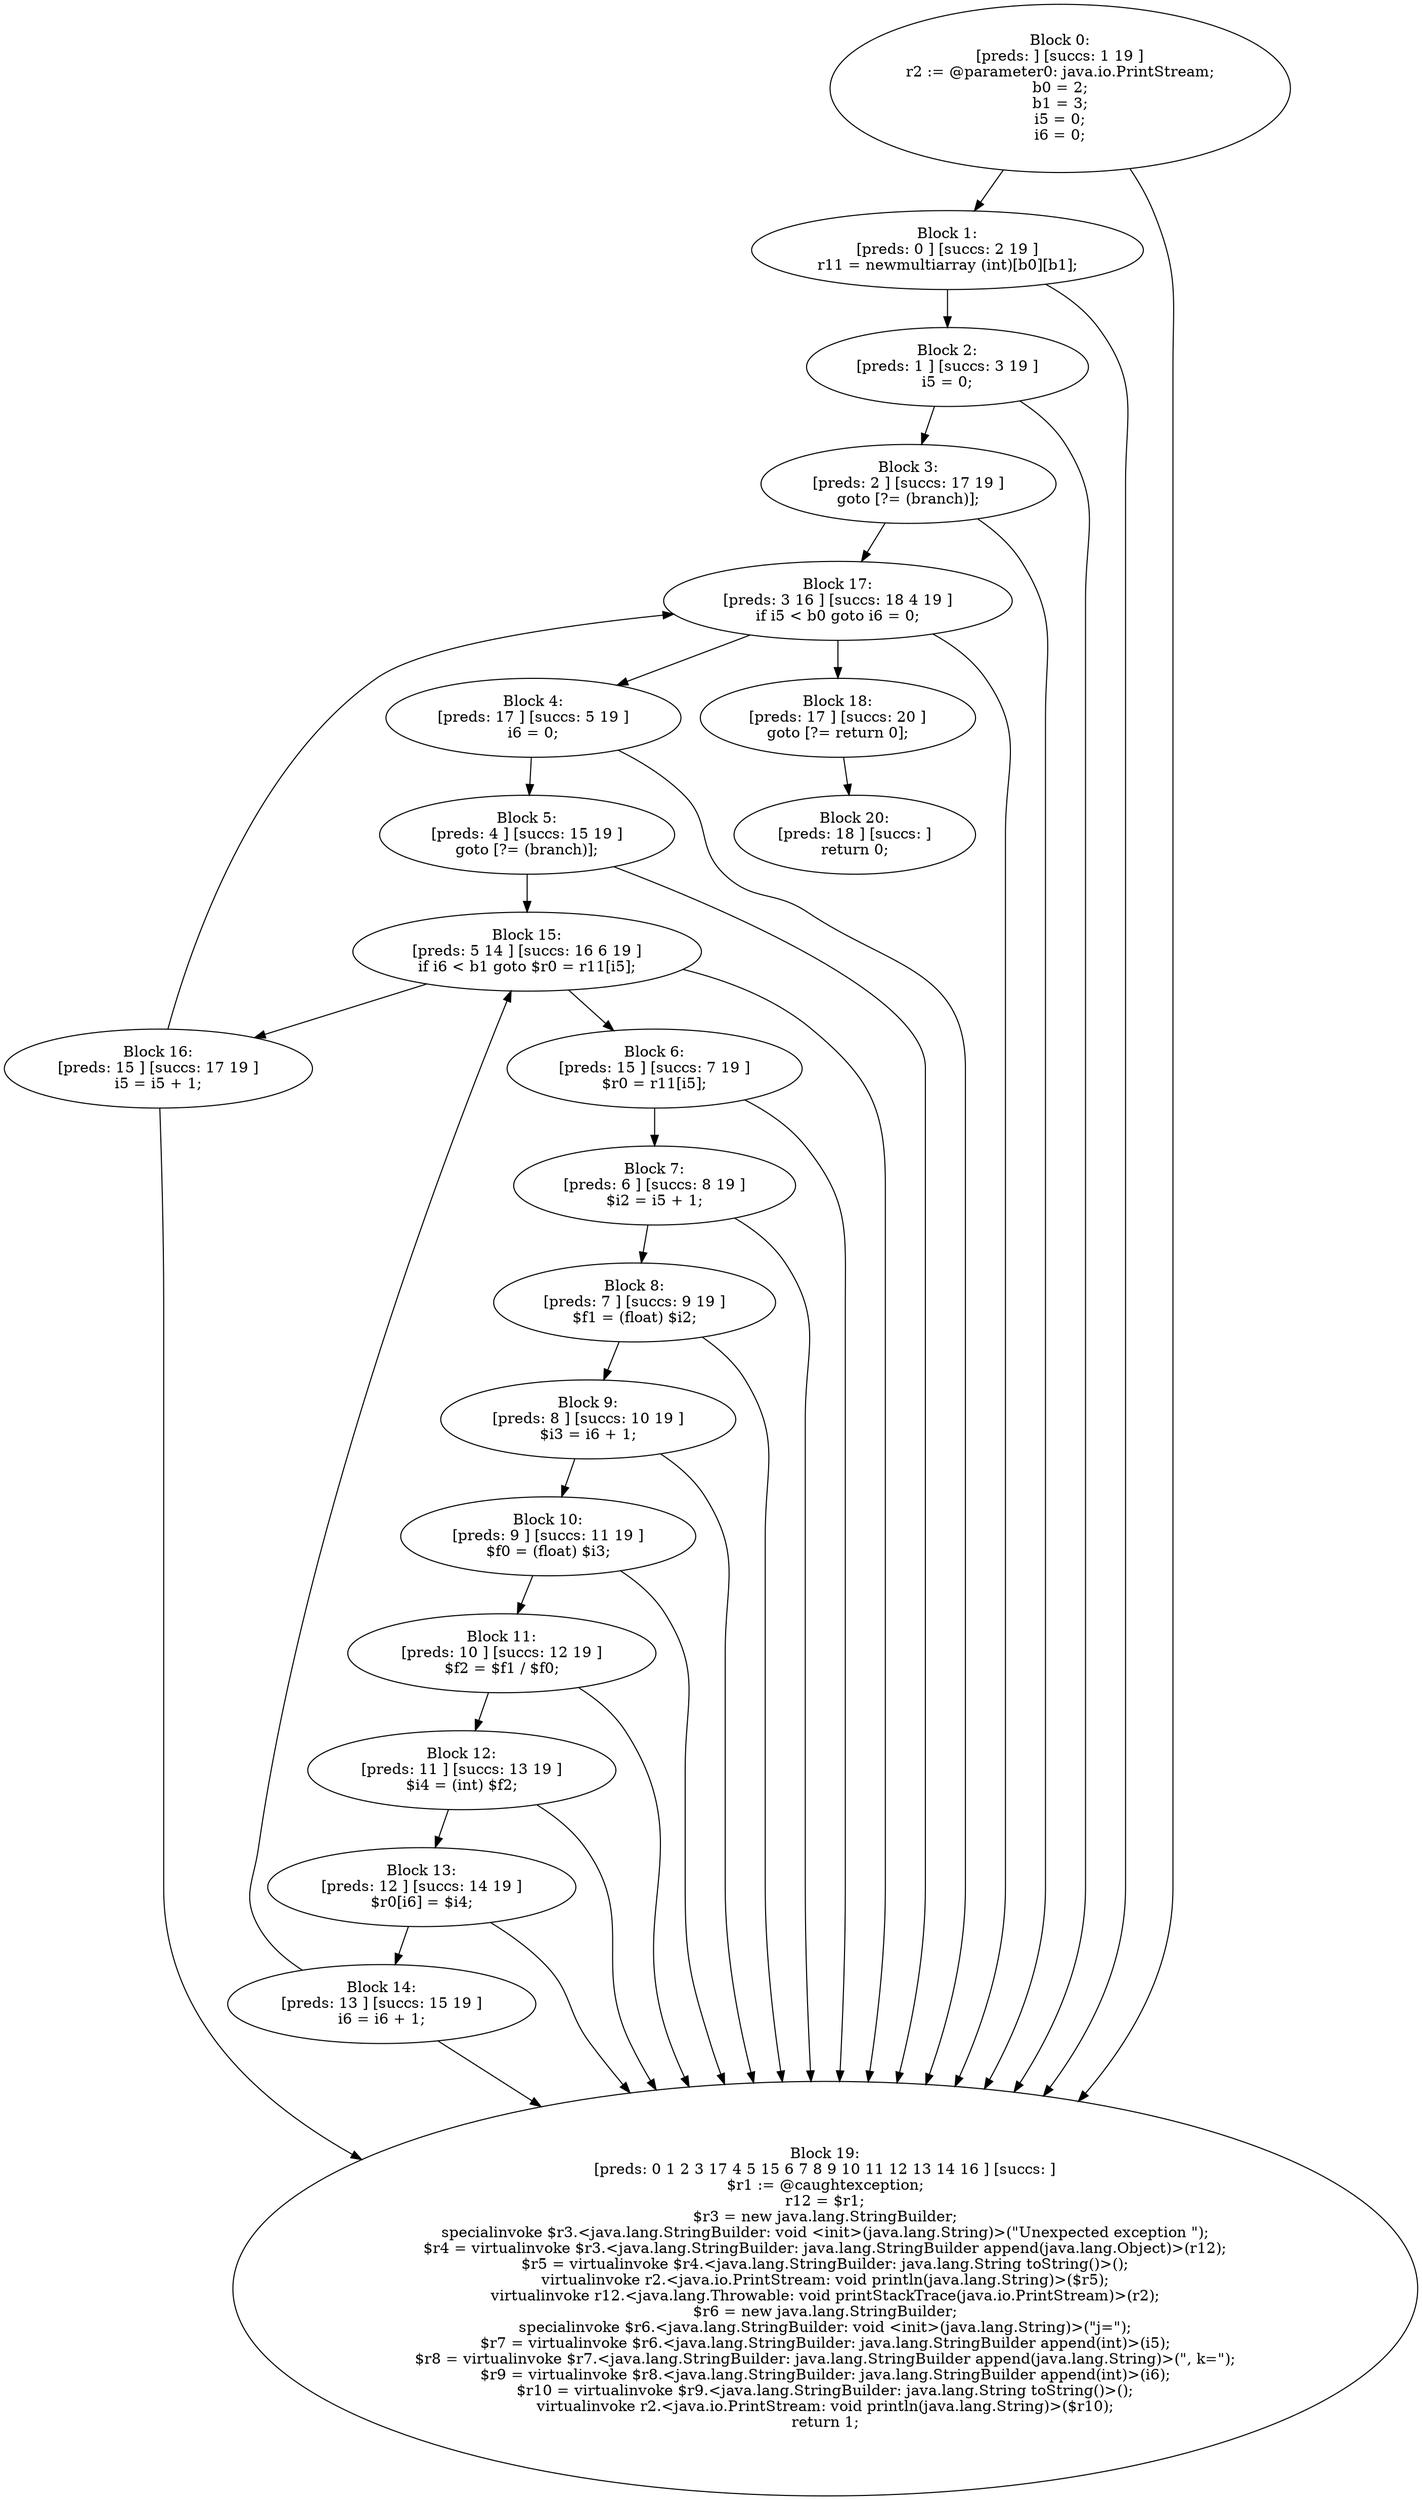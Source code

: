digraph "unitGraph" {
    "Block 0:
[preds: ] [succs: 1 19 ]
r2 := @parameter0: java.io.PrintStream;
b0 = 2;
b1 = 3;
i5 = 0;
i6 = 0;
"
    "Block 1:
[preds: 0 ] [succs: 2 19 ]
r11 = newmultiarray (int)[b0][b1];
"
    "Block 2:
[preds: 1 ] [succs: 3 19 ]
i5 = 0;
"
    "Block 3:
[preds: 2 ] [succs: 17 19 ]
goto [?= (branch)];
"
    "Block 4:
[preds: 17 ] [succs: 5 19 ]
i6 = 0;
"
    "Block 5:
[preds: 4 ] [succs: 15 19 ]
goto [?= (branch)];
"
    "Block 6:
[preds: 15 ] [succs: 7 19 ]
$r0 = r11[i5];
"
    "Block 7:
[preds: 6 ] [succs: 8 19 ]
$i2 = i5 + 1;
"
    "Block 8:
[preds: 7 ] [succs: 9 19 ]
$f1 = (float) $i2;
"
    "Block 9:
[preds: 8 ] [succs: 10 19 ]
$i3 = i6 + 1;
"
    "Block 10:
[preds: 9 ] [succs: 11 19 ]
$f0 = (float) $i3;
"
    "Block 11:
[preds: 10 ] [succs: 12 19 ]
$f2 = $f1 / $f0;
"
    "Block 12:
[preds: 11 ] [succs: 13 19 ]
$i4 = (int) $f2;
"
    "Block 13:
[preds: 12 ] [succs: 14 19 ]
$r0[i6] = $i4;
"
    "Block 14:
[preds: 13 ] [succs: 15 19 ]
i6 = i6 + 1;
"
    "Block 15:
[preds: 5 14 ] [succs: 16 6 19 ]
if i6 < b1 goto $r0 = r11[i5];
"
    "Block 16:
[preds: 15 ] [succs: 17 19 ]
i5 = i5 + 1;
"
    "Block 17:
[preds: 3 16 ] [succs: 18 4 19 ]
if i5 < b0 goto i6 = 0;
"
    "Block 18:
[preds: 17 ] [succs: 20 ]
goto [?= return 0];
"
    "Block 19:
[preds: 0 1 2 3 17 4 5 15 6 7 8 9 10 11 12 13 14 16 ] [succs: ]
$r1 := @caughtexception;
r12 = $r1;
$r3 = new java.lang.StringBuilder;
specialinvoke $r3.<java.lang.StringBuilder: void <init>(java.lang.String)>(\"Unexpected exception \");
$r4 = virtualinvoke $r3.<java.lang.StringBuilder: java.lang.StringBuilder append(java.lang.Object)>(r12);
$r5 = virtualinvoke $r4.<java.lang.StringBuilder: java.lang.String toString()>();
virtualinvoke r2.<java.io.PrintStream: void println(java.lang.String)>($r5);
virtualinvoke r12.<java.lang.Throwable: void printStackTrace(java.io.PrintStream)>(r2);
$r6 = new java.lang.StringBuilder;
specialinvoke $r6.<java.lang.StringBuilder: void <init>(java.lang.String)>(\"j=\");
$r7 = virtualinvoke $r6.<java.lang.StringBuilder: java.lang.StringBuilder append(int)>(i5);
$r8 = virtualinvoke $r7.<java.lang.StringBuilder: java.lang.StringBuilder append(java.lang.String)>(\", k=\");
$r9 = virtualinvoke $r8.<java.lang.StringBuilder: java.lang.StringBuilder append(int)>(i6);
$r10 = virtualinvoke $r9.<java.lang.StringBuilder: java.lang.String toString()>();
virtualinvoke r2.<java.io.PrintStream: void println(java.lang.String)>($r10);
return 1;
"
    "Block 20:
[preds: 18 ] [succs: ]
return 0;
"
    "Block 0:
[preds: ] [succs: 1 19 ]
r2 := @parameter0: java.io.PrintStream;
b0 = 2;
b1 = 3;
i5 = 0;
i6 = 0;
"->"Block 1:
[preds: 0 ] [succs: 2 19 ]
r11 = newmultiarray (int)[b0][b1];
";
    "Block 0:
[preds: ] [succs: 1 19 ]
r2 := @parameter0: java.io.PrintStream;
b0 = 2;
b1 = 3;
i5 = 0;
i6 = 0;
"->"Block 19:
[preds: 0 1 2 3 17 4 5 15 6 7 8 9 10 11 12 13 14 16 ] [succs: ]
$r1 := @caughtexception;
r12 = $r1;
$r3 = new java.lang.StringBuilder;
specialinvoke $r3.<java.lang.StringBuilder: void <init>(java.lang.String)>(\"Unexpected exception \");
$r4 = virtualinvoke $r3.<java.lang.StringBuilder: java.lang.StringBuilder append(java.lang.Object)>(r12);
$r5 = virtualinvoke $r4.<java.lang.StringBuilder: java.lang.String toString()>();
virtualinvoke r2.<java.io.PrintStream: void println(java.lang.String)>($r5);
virtualinvoke r12.<java.lang.Throwable: void printStackTrace(java.io.PrintStream)>(r2);
$r6 = new java.lang.StringBuilder;
specialinvoke $r6.<java.lang.StringBuilder: void <init>(java.lang.String)>(\"j=\");
$r7 = virtualinvoke $r6.<java.lang.StringBuilder: java.lang.StringBuilder append(int)>(i5);
$r8 = virtualinvoke $r7.<java.lang.StringBuilder: java.lang.StringBuilder append(java.lang.String)>(\", k=\");
$r9 = virtualinvoke $r8.<java.lang.StringBuilder: java.lang.StringBuilder append(int)>(i6);
$r10 = virtualinvoke $r9.<java.lang.StringBuilder: java.lang.String toString()>();
virtualinvoke r2.<java.io.PrintStream: void println(java.lang.String)>($r10);
return 1;
";
    "Block 1:
[preds: 0 ] [succs: 2 19 ]
r11 = newmultiarray (int)[b0][b1];
"->"Block 2:
[preds: 1 ] [succs: 3 19 ]
i5 = 0;
";
    "Block 1:
[preds: 0 ] [succs: 2 19 ]
r11 = newmultiarray (int)[b0][b1];
"->"Block 19:
[preds: 0 1 2 3 17 4 5 15 6 7 8 9 10 11 12 13 14 16 ] [succs: ]
$r1 := @caughtexception;
r12 = $r1;
$r3 = new java.lang.StringBuilder;
specialinvoke $r3.<java.lang.StringBuilder: void <init>(java.lang.String)>(\"Unexpected exception \");
$r4 = virtualinvoke $r3.<java.lang.StringBuilder: java.lang.StringBuilder append(java.lang.Object)>(r12);
$r5 = virtualinvoke $r4.<java.lang.StringBuilder: java.lang.String toString()>();
virtualinvoke r2.<java.io.PrintStream: void println(java.lang.String)>($r5);
virtualinvoke r12.<java.lang.Throwable: void printStackTrace(java.io.PrintStream)>(r2);
$r6 = new java.lang.StringBuilder;
specialinvoke $r6.<java.lang.StringBuilder: void <init>(java.lang.String)>(\"j=\");
$r7 = virtualinvoke $r6.<java.lang.StringBuilder: java.lang.StringBuilder append(int)>(i5);
$r8 = virtualinvoke $r7.<java.lang.StringBuilder: java.lang.StringBuilder append(java.lang.String)>(\", k=\");
$r9 = virtualinvoke $r8.<java.lang.StringBuilder: java.lang.StringBuilder append(int)>(i6);
$r10 = virtualinvoke $r9.<java.lang.StringBuilder: java.lang.String toString()>();
virtualinvoke r2.<java.io.PrintStream: void println(java.lang.String)>($r10);
return 1;
";
    "Block 2:
[preds: 1 ] [succs: 3 19 ]
i5 = 0;
"->"Block 3:
[preds: 2 ] [succs: 17 19 ]
goto [?= (branch)];
";
    "Block 2:
[preds: 1 ] [succs: 3 19 ]
i5 = 0;
"->"Block 19:
[preds: 0 1 2 3 17 4 5 15 6 7 8 9 10 11 12 13 14 16 ] [succs: ]
$r1 := @caughtexception;
r12 = $r1;
$r3 = new java.lang.StringBuilder;
specialinvoke $r3.<java.lang.StringBuilder: void <init>(java.lang.String)>(\"Unexpected exception \");
$r4 = virtualinvoke $r3.<java.lang.StringBuilder: java.lang.StringBuilder append(java.lang.Object)>(r12);
$r5 = virtualinvoke $r4.<java.lang.StringBuilder: java.lang.String toString()>();
virtualinvoke r2.<java.io.PrintStream: void println(java.lang.String)>($r5);
virtualinvoke r12.<java.lang.Throwable: void printStackTrace(java.io.PrintStream)>(r2);
$r6 = new java.lang.StringBuilder;
specialinvoke $r6.<java.lang.StringBuilder: void <init>(java.lang.String)>(\"j=\");
$r7 = virtualinvoke $r6.<java.lang.StringBuilder: java.lang.StringBuilder append(int)>(i5);
$r8 = virtualinvoke $r7.<java.lang.StringBuilder: java.lang.StringBuilder append(java.lang.String)>(\", k=\");
$r9 = virtualinvoke $r8.<java.lang.StringBuilder: java.lang.StringBuilder append(int)>(i6);
$r10 = virtualinvoke $r9.<java.lang.StringBuilder: java.lang.String toString()>();
virtualinvoke r2.<java.io.PrintStream: void println(java.lang.String)>($r10);
return 1;
";
    "Block 3:
[preds: 2 ] [succs: 17 19 ]
goto [?= (branch)];
"->"Block 17:
[preds: 3 16 ] [succs: 18 4 19 ]
if i5 < b0 goto i6 = 0;
";
    "Block 3:
[preds: 2 ] [succs: 17 19 ]
goto [?= (branch)];
"->"Block 19:
[preds: 0 1 2 3 17 4 5 15 6 7 8 9 10 11 12 13 14 16 ] [succs: ]
$r1 := @caughtexception;
r12 = $r1;
$r3 = new java.lang.StringBuilder;
specialinvoke $r3.<java.lang.StringBuilder: void <init>(java.lang.String)>(\"Unexpected exception \");
$r4 = virtualinvoke $r3.<java.lang.StringBuilder: java.lang.StringBuilder append(java.lang.Object)>(r12);
$r5 = virtualinvoke $r4.<java.lang.StringBuilder: java.lang.String toString()>();
virtualinvoke r2.<java.io.PrintStream: void println(java.lang.String)>($r5);
virtualinvoke r12.<java.lang.Throwable: void printStackTrace(java.io.PrintStream)>(r2);
$r6 = new java.lang.StringBuilder;
specialinvoke $r6.<java.lang.StringBuilder: void <init>(java.lang.String)>(\"j=\");
$r7 = virtualinvoke $r6.<java.lang.StringBuilder: java.lang.StringBuilder append(int)>(i5);
$r8 = virtualinvoke $r7.<java.lang.StringBuilder: java.lang.StringBuilder append(java.lang.String)>(\", k=\");
$r9 = virtualinvoke $r8.<java.lang.StringBuilder: java.lang.StringBuilder append(int)>(i6);
$r10 = virtualinvoke $r9.<java.lang.StringBuilder: java.lang.String toString()>();
virtualinvoke r2.<java.io.PrintStream: void println(java.lang.String)>($r10);
return 1;
";
    "Block 4:
[preds: 17 ] [succs: 5 19 ]
i6 = 0;
"->"Block 5:
[preds: 4 ] [succs: 15 19 ]
goto [?= (branch)];
";
    "Block 4:
[preds: 17 ] [succs: 5 19 ]
i6 = 0;
"->"Block 19:
[preds: 0 1 2 3 17 4 5 15 6 7 8 9 10 11 12 13 14 16 ] [succs: ]
$r1 := @caughtexception;
r12 = $r1;
$r3 = new java.lang.StringBuilder;
specialinvoke $r3.<java.lang.StringBuilder: void <init>(java.lang.String)>(\"Unexpected exception \");
$r4 = virtualinvoke $r3.<java.lang.StringBuilder: java.lang.StringBuilder append(java.lang.Object)>(r12);
$r5 = virtualinvoke $r4.<java.lang.StringBuilder: java.lang.String toString()>();
virtualinvoke r2.<java.io.PrintStream: void println(java.lang.String)>($r5);
virtualinvoke r12.<java.lang.Throwable: void printStackTrace(java.io.PrintStream)>(r2);
$r6 = new java.lang.StringBuilder;
specialinvoke $r6.<java.lang.StringBuilder: void <init>(java.lang.String)>(\"j=\");
$r7 = virtualinvoke $r6.<java.lang.StringBuilder: java.lang.StringBuilder append(int)>(i5);
$r8 = virtualinvoke $r7.<java.lang.StringBuilder: java.lang.StringBuilder append(java.lang.String)>(\", k=\");
$r9 = virtualinvoke $r8.<java.lang.StringBuilder: java.lang.StringBuilder append(int)>(i6);
$r10 = virtualinvoke $r9.<java.lang.StringBuilder: java.lang.String toString()>();
virtualinvoke r2.<java.io.PrintStream: void println(java.lang.String)>($r10);
return 1;
";
    "Block 5:
[preds: 4 ] [succs: 15 19 ]
goto [?= (branch)];
"->"Block 15:
[preds: 5 14 ] [succs: 16 6 19 ]
if i6 < b1 goto $r0 = r11[i5];
";
    "Block 5:
[preds: 4 ] [succs: 15 19 ]
goto [?= (branch)];
"->"Block 19:
[preds: 0 1 2 3 17 4 5 15 6 7 8 9 10 11 12 13 14 16 ] [succs: ]
$r1 := @caughtexception;
r12 = $r1;
$r3 = new java.lang.StringBuilder;
specialinvoke $r3.<java.lang.StringBuilder: void <init>(java.lang.String)>(\"Unexpected exception \");
$r4 = virtualinvoke $r3.<java.lang.StringBuilder: java.lang.StringBuilder append(java.lang.Object)>(r12);
$r5 = virtualinvoke $r4.<java.lang.StringBuilder: java.lang.String toString()>();
virtualinvoke r2.<java.io.PrintStream: void println(java.lang.String)>($r5);
virtualinvoke r12.<java.lang.Throwable: void printStackTrace(java.io.PrintStream)>(r2);
$r6 = new java.lang.StringBuilder;
specialinvoke $r6.<java.lang.StringBuilder: void <init>(java.lang.String)>(\"j=\");
$r7 = virtualinvoke $r6.<java.lang.StringBuilder: java.lang.StringBuilder append(int)>(i5);
$r8 = virtualinvoke $r7.<java.lang.StringBuilder: java.lang.StringBuilder append(java.lang.String)>(\", k=\");
$r9 = virtualinvoke $r8.<java.lang.StringBuilder: java.lang.StringBuilder append(int)>(i6);
$r10 = virtualinvoke $r9.<java.lang.StringBuilder: java.lang.String toString()>();
virtualinvoke r2.<java.io.PrintStream: void println(java.lang.String)>($r10);
return 1;
";
    "Block 6:
[preds: 15 ] [succs: 7 19 ]
$r0 = r11[i5];
"->"Block 7:
[preds: 6 ] [succs: 8 19 ]
$i2 = i5 + 1;
";
    "Block 6:
[preds: 15 ] [succs: 7 19 ]
$r0 = r11[i5];
"->"Block 19:
[preds: 0 1 2 3 17 4 5 15 6 7 8 9 10 11 12 13 14 16 ] [succs: ]
$r1 := @caughtexception;
r12 = $r1;
$r3 = new java.lang.StringBuilder;
specialinvoke $r3.<java.lang.StringBuilder: void <init>(java.lang.String)>(\"Unexpected exception \");
$r4 = virtualinvoke $r3.<java.lang.StringBuilder: java.lang.StringBuilder append(java.lang.Object)>(r12);
$r5 = virtualinvoke $r4.<java.lang.StringBuilder: java.lang.String toString()>();
virtualinvoke r2.<java.io.PrintStream: void println(java.lang.String)>($r5);
virtualinvoke r12.<java.lang.Throwable: void printStackTrace(java.io.PrintStream)>(r2);
$r6 = new java.lang.StringBuilder;
specialinvoke $r6.<java.lang.StringBuilder: void <init>(java.lang.String)>(\"j=\");
$r7 = virtualinvoke $r6.<java.lang.StringBuilder: java.lang.StringBuilder append(int)>(i5);
$r8 = virtualinvoke $r7.<java.lang.StringBuilder: java.lang.StringBuilder append(java.lang.String)>(\", k=\");
$r9 = virtualinvoke $r8.<java.lang.StringBuilder: java.lang.StringBuilder append(int)>(i6);
$r10 = virtualinvoke $r9.<java.lang.StringBuilder: java.lang.String toString()>();
virtualinvoke r2.<java.io.PrintStream: void println(java.lang.String)>($r10);
return 1;
";
    "Block 7:
[preds: 6 ] [succs: 8 19 ]
$i2 = i5 + 1;
"->"Block 8:
[preds: 7 ] [succs: 9 19 ]
$f1 = (float) $i2;
";
    "Block 7:
[preds: 6 ] [succs: 8 19 ]
$i2 = i5 + 1;
"->"Block 19:
[preds: 0 1 2 3 17 4 5 15 6 7 8 9 10 11 12 13 14 16 ] [succs: ]
$r1 := @caughtexception;
r12 = $r1;
$r3 = new java.lang.StringBuilder;
specialinvoke $r3.<java.lang.StringBuilder: void <init>(java.lang.String)>(\"Unexpected exception \");
$r4 = virtualinvoke $r3.<java.lang.StringBuilder: java.lang.StringBuilder append(java.lang.Object)>(r12);
$r5 = virtualinvoke $r4.<java.lang.StringBuilder: java.lang.String toString()>();
virtualinvoke r2.<java.io.PrintStream: void println(java.lang.String)>($r5);
virtualinvoke r12.<java.lang.Throwable: void printStackTrace(java.io.PrintStream)>(r2);
$r6 = new java.lang.StringBuilder;
specialinvoke $r6.<java.lang.StringBuilder: void <init>(java.lang.String)>(\"j=\");
$r7 = virtualinvoke $r6.<java.lang.StringBuilder: java.lang.StringBuilder append(int)>(i5);
$r8 = virtualinvoke $r7.<java.lang.StringBuilder: java.lang.StringBuilder append(java.lang.String)>(\", k=\");
$r9 = virtualinvoke $r8.<java.lang.StringBuilder: java.lang.StringBuilder append(int)>(i6);
$r10 = virtualinvoke $r9.<java.lang.StringBuilder: java.lang.String toString()>();
virtualinvoke r2.<java.io.PrintStream: void println(java.lang.String)>($r10);
return 1;
";
    "Block 8:
[preds: 7 ] [succs: 9 19 ]
$f1 = (float) $i2;
"->"Block 9:
[preds: 8 ] [succs: 10 19 ]
$i3 = i6 + 1;
";
    "Block 8:
[preds: 7 ] [succs: 9 19 ]
$f1 = (float) $i2;
"->"Block 19:
[preds: 0 1 2 3 17 4 5 15 6 7 8 9 10 11 12 13 14 16 ] [succs: ]
$r1 := @caughtexception;
r12 = $r1;
$r3 = new java.lang.StringBuilder;
specialinvoke $r3.<java.lang.StringBuilder: void <init>(java.lang.String)>(\"Unexpected exception \");
$r4 = virtualinvoke $r3.<java.lang.StringBuilder: java.lang.StringBuilder append(java.lang.Object)>(r12);
$r5 = virtualinvoke $r4.<java.lang.StringBuilder: java.lang.String toString()>();
virtualinvoke r2.<java.io.PrintStream: void println(java.lang.String)>($r5);
virtualinvoke r12.<java.lang.Throwable: void printStackTrace(java.io.PrintStream)>(r2);
$r6 = new java.lang.StringBuilder;
specialinvoke $r6.<java.lang.StringBuilder: void <init>(java.lang.String)>(\"j=\");
$r7 = virtualinvoke $r6.<java.lang.StringBuilder: java.lang.StringBuilder append(int)>(i5);
$r8 = virtualinvoke $r7.<java.lang.StringBuilder: java.lang.StringBuilder append(java.lang.String)>(\", k=\");
$r9 = virtualinvoke $r8.<java.lang.StringBuilder: java.lang.StringBuilder append(int)>(i6);
$r10 = virtualinvoke $r9.<java.lang.StringBuilder: java.lang.String toString()>();
virtualinvoke r2.<java.io.PrintStream: void println(java.lang.String)>($r10);
return 1;
";
    "Block 9:
[preds: 8 ] [succs: 10 19 ]
$i3 = i6 + 1;
"->"Block 10:
[preds: 9 ] [succs: 11 19 ]
$f0 = (float) $i3;
";
    "Block 9:
[preds: 8 ] [succs: 10 19 ]
$i3 = i6 + 1;
"->"Block 19:
[preds: 0 1 2 3 17 4 5 15 6 7 8 9 10 11 12 13 14 16 ] [succs: ]
$r1 := @caughtexception;
r12 = $r1;
$r3 = new java.lang.StringBuilder;
specialinvoke $r3.<java.lang.StringBuilder: void <init>(java.lang.String)>(\"Unexpected exception \");
$r4 = virtualinvoke $r3.<java.lang.StringBuilder: java.lang.StringBuilder append(java.lang.Object)>(r12);
$r5 = virtualinvoke $r4.<java.lang.StringBuilder: java.lang.String toString()>();
virtualinvoke r2.<java.io.PrintStream: void println(java.lang.String)>($r5);
virtualinvoke r12.<java.lang.Throwable: void printStackTrace(java.io.PrintStream)>(r2);
$r6 = new java.lang.StringBuilder;
specialinvoke $r6.<java.lang.StringBuilder: void <init>(java.lang.String)>(\"j=\");
$r7 = virtualinvoke $r6.<java.lang.StringBuilder: java.lang.StringBuilder append(int)>(i5);
$r8 = virtualinvoke $r7.<java.lang.StringBuilder: java.lang.StringBuilder append(java.lang.String)>(\", k=\");
$r9 = virtualinvoke $r8.<java.lang.StringBuilder: java.lang.StringBuilder append(int)>(i6);
$r10 = virtualinvoke $r9.<java.lang.StringBuilder: java.lang.String toString()>();
virtualinvoke r2.<java.io.PrintStream: void println(java.lang.String)>($r10);
return 1;
";
    "Block 10:
[preds: 9 ] [succs: 11 19 ]
$f0 = (float) $i3;
"->"Block 11:
[preds: 10 ] [succs: 12 19 ]
$f2 = $f1 / $f0;
";
    "Block 10:
[preds: 9 ] [succs: 11 19 ]
$f0 = (float) $i3;
"->"Block 19:
[preds: 0 1 2 3 17 4 5 15 6 7 8 9 10 11 12 13 14 16 ] [succs: ]
$r1 := @caughtexception;
r12 = $r1;
$r3 = new java.lang.StringBuilder;
specialinvoke $r3.<java.lang.StringBuilder: void <init>(java.lang.String)>(\"Unexpected exception \");
$r4 = virtualinvoke $r3.<java.lang.StringBuilder: java.lang.StringBuilder append(java.lang.Object)>(r12);
$r5 = virtualinvoke $r4.<java.lang.StringBuilder: java.lang.String toString()>();
virtualinvoke r2.<java.io.PrintStream: void println(java.lang.String)>($r5);
virtualinvoke r12.<java.lang.Throwable: void printStackTrace(java.io.PrintStream)>(r2);
$r6 = new java.lang.StringBuilder;
specialinvoke $r6.<java.lang.StringBuilder: void <init>(java.lang.String)>(\"j=\");
$r7 = virtualinvoke $r6.<java.lang.StringBuilder: java.lang.StringBuilder append(int)>(i5);
$r8 = virtualinvoke $r7.<java.lang.StringBuilder: java.lang.StringBuilder append(java.lang.String)>(\", k=\");
$r9 = virtualinvoke $r8.<java.lang.StringBuilder: java.lang.StringBuilder append(int)>(i6);
$r10 = virtualinvoke $r9.<java.lang.StringBuilder: java.lang.String toString()>();
virtualinvoke r2.<java.io.PrintStream: void println(java.lang.String)>($r10);
return 1;
";
    "Block 11:
[preds: 10 ] [succs: 12 19 ]
$f2 = $f1 / $f0;
"->"Block 12:
[preds: 11 ] [succs: 13 19 ]
$i4 = (int) $f2;
";
    "Block 11:
[preds: 10 ] [succs: 12 19 ]
$f2 = $f1 / $f0;
"->"Block 19:
[preds: 0 1 2 3 17 4 5 15 6 7 8 9 10 11 12 13 14 16 ] [succs: ]
$r1 := @caughtexception;
r12 = $r1;
$r3 = new java.lang.StringBuilder;
specialinvoke $r3.<java.lang.StringBuilder: void <init>(java.lang.String)>(\"Unexpected exception \");
$r4 = virtualinvoke $r3.<java.lang.StringBuilder: java.lang.StringBuilder append(java.lang.Object)>(r12);
$r5 = virtualinvoke $r4.<java.lang.StringBuilder: java.lang.String toString()>();
virtualinvoke r2.<java.io.PrintStream: void println(java.lang.String)>($r5);
virtualinvoke r12.<java.lang.Throwable: void printStackTrace(java.io.PrintStream)>(r2);
$r6 = new java.lang.StringBuilder;
specialinvoke $r6.<java.lang.StringBuilder: void <init>(java.lang.String)>(\"j=\");
$r7 = virtualinvoke $r6.<java.lang.StringBuilder: java.lang.StringBuilder append(int)>(i5);
$r8 = virtualinvoke $r7.<java.lang.StringBuilder: java.lang.StringBuilder append(java.lang.String)>(\", k=\");
$r9 = virtualinvoke $r8.<java.lang.StringBuilder: java.lang.StringBuilder append(int)>(i6);
$r10 = virtualinvoke $r9.<java.lang.StringBuilder: java.lang.String toString()>();
virtualinvoke r2.<java.io.PrintStream: void println(java.lang.String)>($r10);
return 1;
";
    "Block 12:
[preds: 11 ] [succs: 13 19 ]
$i4 = (int) $f2;
"->"Block 13:
[preds: 12 ] [succs: 14 19 ]
$r0[i6] = $i4;
";
    "Block 12:
[preds: 11 ] [succs: 13 19 ]
$i4 = (int) $f2;
"->"Block 19:
[preds: 0 1 2 3 17 4 5 15 6 7 8 9 10 11 12 13 14 16 ] [succs: ]
$r1 := @caughtexception;
r12 = $r1;
$r3 = new java.lang.StringBuilder;
specialinvoke $r3.<java.lang.StringBuilder: void <init>(java.lang.String)>(\"Unexpected exception \");
$r4 = virtualinvoke $r3.<java.lang.StringBuilder: java.lang.StringBuilder append(java.lang.Object)>(r12);
$r5 = virtualinvoke $r4.<java.lang.StringBuilder: java.lang.String toString()>();
virtualinvoke r2.<java.io.PrintStream: void println(java.lang.String)>($r5);
virtualinvoke r12.<java.lang.Throwable: void printStackTrace(java.io.PrintStream)>(r2);
$r6 = new java.lang.StringBuilder;
specialinvoke $r6.<java.lang.StringBuilder: void <init>(java.lang.String)>(\"j=\");
$r7 = virtualinvoke $r6.<java.lang.StringBuilder: java.lang.StringBuilder append(int)>(i5);
$r8 = virtualinvoke $r7.<java.lang.StringBuilder: java.lang.StringBuilder append(java.lang.String)>(\", k=\");
$r9 = virtualinvoke $r8.<java.lang.StringBuilder: java.lang.StringBuilder append(int)>(i6);
$r10 = virtualinvoke $r9.<java.lang.StringBuilder: java.lang.String toString()>();
virtualinvoke r2.<java.io.PrintStream: void println(java.lang.String)>($r10);
return 1;
";
    "Block 13:
[preds: 12 ] [succs: 14 19 ]
$r0[i6] = $i4;
"->"Block 14:
[preds: 13 ] [succs: 15 19 ]
i6 = i6 + 1;
";
    "Block 13:
[preds: 12 ] [succs: 14 19 ]
$r0[i6] = $i4;
"->"Block 19:
[preds: 0 1 2 3 17 4 5 15 6 7 8 9 10 11 12 13 14 16 ] [succs: ]
$r1 := @caughtexception;
r12 = $r1;
$r3 = new java.lang.StringBuilder;
specialinvoke $r3.<java.lang.StringBuilder: void <init>(java.lang.String)>(\"Unexpected exception \");
$r4 = virtualinvoke $r3.<java.lang.StringBuilder: java.lang.StringBuilder append(java.lang.Object)>(r12);
$r5 = virtualinvoke $r4.<java.lang.StringBuilder: java.lang.String toString()>();
virtualinvoke r2.<java.io.PrintStream: void println(java.lang.String)>($r5);
virtualinvoke r12.<java.lang.Throwable: void printStackTrace(java.io.PrintStream)>(r2);
$r6 = new java.lang.StringBuilder;
specialinvoke $r6.<java.lang.StringBuilder: void <init>(java.lang.String)>(\"j=\");
$r7 = virtualinvoke $r6.<java.lang.StringBuilder: java.lang.StringBuilder append(int)>(i5);
$r8 = virtualinvoke $r7.<java.lang.StringBuilder: java.lang.StringBuilder append(java.lang.String)>(\", k=\");
$r9 = virtualinvoke $r8.<java.lang.StringBuilder: java.lang.StringBuilder append(int)>(i6);
$r10 = virtualinvoke $r9.<java.lang.StringBuilder: java.lang.String toString()>();
virtualinvoke r2.<java.io.PrintStream: void println(java.lang.String)>($r10);
return 1;
";
    "Block 14:
[preds: 13 ] [succs: 15 19 ]
i6 = i6 + 1;
"->"Block 15:
[preds: 5 14 ] [succs: 16 6 19 ]
if i6 < b1 goto $r0 = r11[i5];
";
    "Block 14:
[preds: 13 ] [succs: 15 19 ]
i6 = i6 + 1;
"->"Block 19:
[preds: 0 1 2 3 17 4 5 15 6 7 8 9 10 11 12 13 14 16 ] [succs: ]
$r1 := @caughtexception;
r12 = $r1;
$r3 = new java.lang.StringBuilder;
specialinvoke $r3.<java.lang.StringBuilder: void <init>(java.lang.String)>(\"Unexpected exception \");
$r4 = virtualinvoke $r3.<java.lang.StringBuilder: java.lang.StringBuilder append(java.lang.Object)>(r12);
$r5 = virtualinvoke $r4.<java.lang.StringBuilder: java.lang.String toString()>();
virtualinvoke r2.<java.io.PrintStream: void println(java.lang.String)>($r5);
virtualinvoke r12.<java.lang.Throwable: void printStackTrace(java.io.PrintStream)>(r2);
$r6 = new java.lang.StringBuilder;
specialinvoke $r6.<java.lang.StringBuilder: void <init>(java.lang.String)>(\"j=\");
$r7 = virtualinvoke $r6.<java.lang.StringBuilder: java.lang.StringBuilder append(int)>(i5);
$r8 = virtualinvoke $r7.<java.lang.StringBuilder: java.lang.StringBuilder append(java.lang.String)>(\", k=\");
$r9 = virtualinvoke $r8.<java.lang.StringBuilder: java.lang.StringBuilder append(int)>(i6);
$r10 = virtualinvoke $r9.<java.lang.StringBuilder: java.lang.String toString()>();
virtualinvoke r2.<java.io.PrintStream: void println(java.lang.String)>($r10);
return 1;
";
    "Block 15:
[preds: 5 14 ] [succs: 16 6 19 ]
if i6 < b1 goto $r0 = r11[i5];
"->"Block 16:
[preds: 15 ] [succs: 17 19 ]
i5 = i5 + 1;
";
    "Block 15:
[preds: 5 14 ] [succs: 16 6 19 ]
if i6 < b1 goto $r0 = r11[i5];
"->"Block 6:
[preds: 15 ] [succs: 7 19 ]
$r0 = r11[i5];
";
    "Block 15:
[preds: 5 14 ] [succs: 16 6 19 ]
if i6 < b1 goto $r0 = r11[i5];
"->"Block 19:
[preds: 0 1 2 3 17 4 5 15 6 7 8 9 10 11 12 13 14 16 ] [succs: ]
$r1 := @caughtexception;
r12 = $r1;
$r3 = new java.lang.StringBuilder;
specialinvoke $r3.<java.lang.StringBuilder: void <init>(java.lang.String)>(\"Unexpected exception \");
$r4 = virtualinvoke $r3.<java.lang.StringBuilder: java.lang.StringBuilder append(java.lang.Object)>(r12);
$r5 = virtualinvoke $r4.<java.lang.StringBuilder: java.lang.String toString()>();
virtualinvoke r2.<java.io.PrintStream: void println(java.lang.String)>($r5);
virtualinvoke r12.<java.lang.Throwable: void printStackTrace(java.io.PrintStream)>(r2);
$r6 = new java.lang.StringBuilder;
specialinvoke $r6.<java.lang.StringBuilder: void <init>(java.lang.String)>(\"j=\");
$r7 = virtualinvoke $r6.<java.lang.StringBuilder: java.lang.StringBuilder append(int)>(i5);
$r8 = virtualinvoke $r7.<java.lang.StringBuilder: java.lang.StringBuilder append(java.lang.String)>(\", k=\");
$r9 = virtualinvoke $r8.<java.lang.StringBuilder: java.lang.StringBuilder append(int)>(i6);
$r10 = virtualinvoke $r9.<java.lang.StringBuilder: java.lang.String toString()>();
virtualinvoke r2.<java.io.PrintStream: void println(java.lang.String)>($r10);
return 1;
";
    "Block 16:
[preds: 15 ] [succs: 17 19 ]
i5 = i5 + 1;
"->"Block 17:
[preds: 3 16 ] [succs: 18 4 19 ]
if i5 < b0 goto i6 = 0;
";
    "Block 16:
[preds: 15 ] [succs: 17 19 ]
i5 = i5 + 1;
"->"Block 19:
[preds: 0 1 2 3 17 4 5 15 6 7 8 9 10 11 12 13 14 16 ] [succs: ]
$r1 := @caughtexception;
r12 = $r1;
$r3 = new java.lang.StringBuilder;
specialinvoke $r3.<java.lang.StringBuilder: void <init>(java.lang.String)>(\"Unexpected exception \");
$r4 = virtualinvoke $r3.<java.lang.StringBuilder: java.lang.StringBuilder append(java.lang.Object)>(r12);
$r5 = virtualinvoke $r4.<java.lang.StringBuilder: java.lang.String toString()>();
virtualinvoke r2.<java.io.PrintStream: void println(java.lang.String)>($r5);
virtualinvoke r12.<java.lang.Throwable: void printStackTrace(java.io.PrintStream)>(r2);
$r6 = new java.lang.StringBuilder;
specialinvoke $r6.<java.lang.StringBuilder: void <init>(java.lang.String)>(\"j=\");
$r7 = virtualinvoke $r6.<java.lang.StringBuilder: java.lang.StringBuilder append(int)>(i5);
$r8 = virtualinvoke $r7.<java.lang.StringBuilder: java.lang.StringBuilder append(java.lang.String)>(\", k=\");
$r9 = virtualinvoke $r8.<java.lang.StringBuilder: java.lang.StringBuilder append(int)>(i6);
$r10 = virtualinvoke $r9.<java.lang.StringBuilder: java.lang.String toString()>();
virtualinvoke r2.<java.io.PrintStream: void println(java.lang.String)>($r10);
return 1;
";
    "Block 17:
[preds: 3 16 ] [succs: 18 4 19 ]
if i5 < b0 goto i6 = 0;
"->"Block 18:
[preds: 17 ] [succs: 20 ]
goto [?= return 0];
";
    "Block 17:
[preds: 3 16 ] [succs: 18 4 19 ]
if i5 < b0 goto i6 = 0;
"->"Block 4:
[preds: 17 ] [succs: 5 19 ]
i6 = 0;
";
    "Block 17:
[preds: 3 16 ] [succs: 18 4 19 ]
if i5 < b0 goto i6 = 0;
"->"Block 19:
[preds: 0 1 2 3 17 4 5 15 6 7 8 9 10 11 12 13 14 16 ] [succs: ]
$r1 := @caughtexception;
r12 = $r1;
$r3 = new java.lang.StringBuilder;
specialinvoke $r3.<java.lang.StringBuilder: void <init>(java.lang.String)>(\"Unexpected exception \");
$r4 = virtualinvoke $r3.<java.lang.StringBuilder: java.lang.StringBuilder append(java.lang.Object)>(r12);
$r5 = virtualinvoke $r4.<java.lang.StringBuilder: java.lang.String toString()>();
virtualinvoke r2.<java.io.PrintStream: void println(java.lang.String)>($r5);
virtualinvoke r12.<java.lang.Throwable: void printStackTrace(java.io.PrintStream)>(r2);
$r6 = new java.lang.StringBuilder;
specialinvoke $r6.<java.lang.StringBuilder: void <init>(java.lang.String)>(\"j=\");
$r7 = virtualinvoke $r6.<java.lang.StringBuilder: java.lang.StringBuilder append(int)>(i5);
$r8 = virtualinvoke $r7.<java.lang.StringBuilder: java.lang.StringBuilder append(java.lang.String)>(\", k=\");
$r9 = virtualinvoke $r8.<java.lang.StringBuilder: java.lang.StringBuilder append(int)>(i6);
$r10 = virtualinvoke $r9.<java.lang.StringBuilder: java.lang.String toString()>();
virtualinvoke r2.<java.io.PrintStream: void println(java.lang.String)>($r10);
return 1;
";
    "Block 18:
[preds: 17 ] [succs: 20 ]
goto [?= return 0];
"->"Block 20:
[preds: 18 ] [succs: ]
return 0;
";
}
